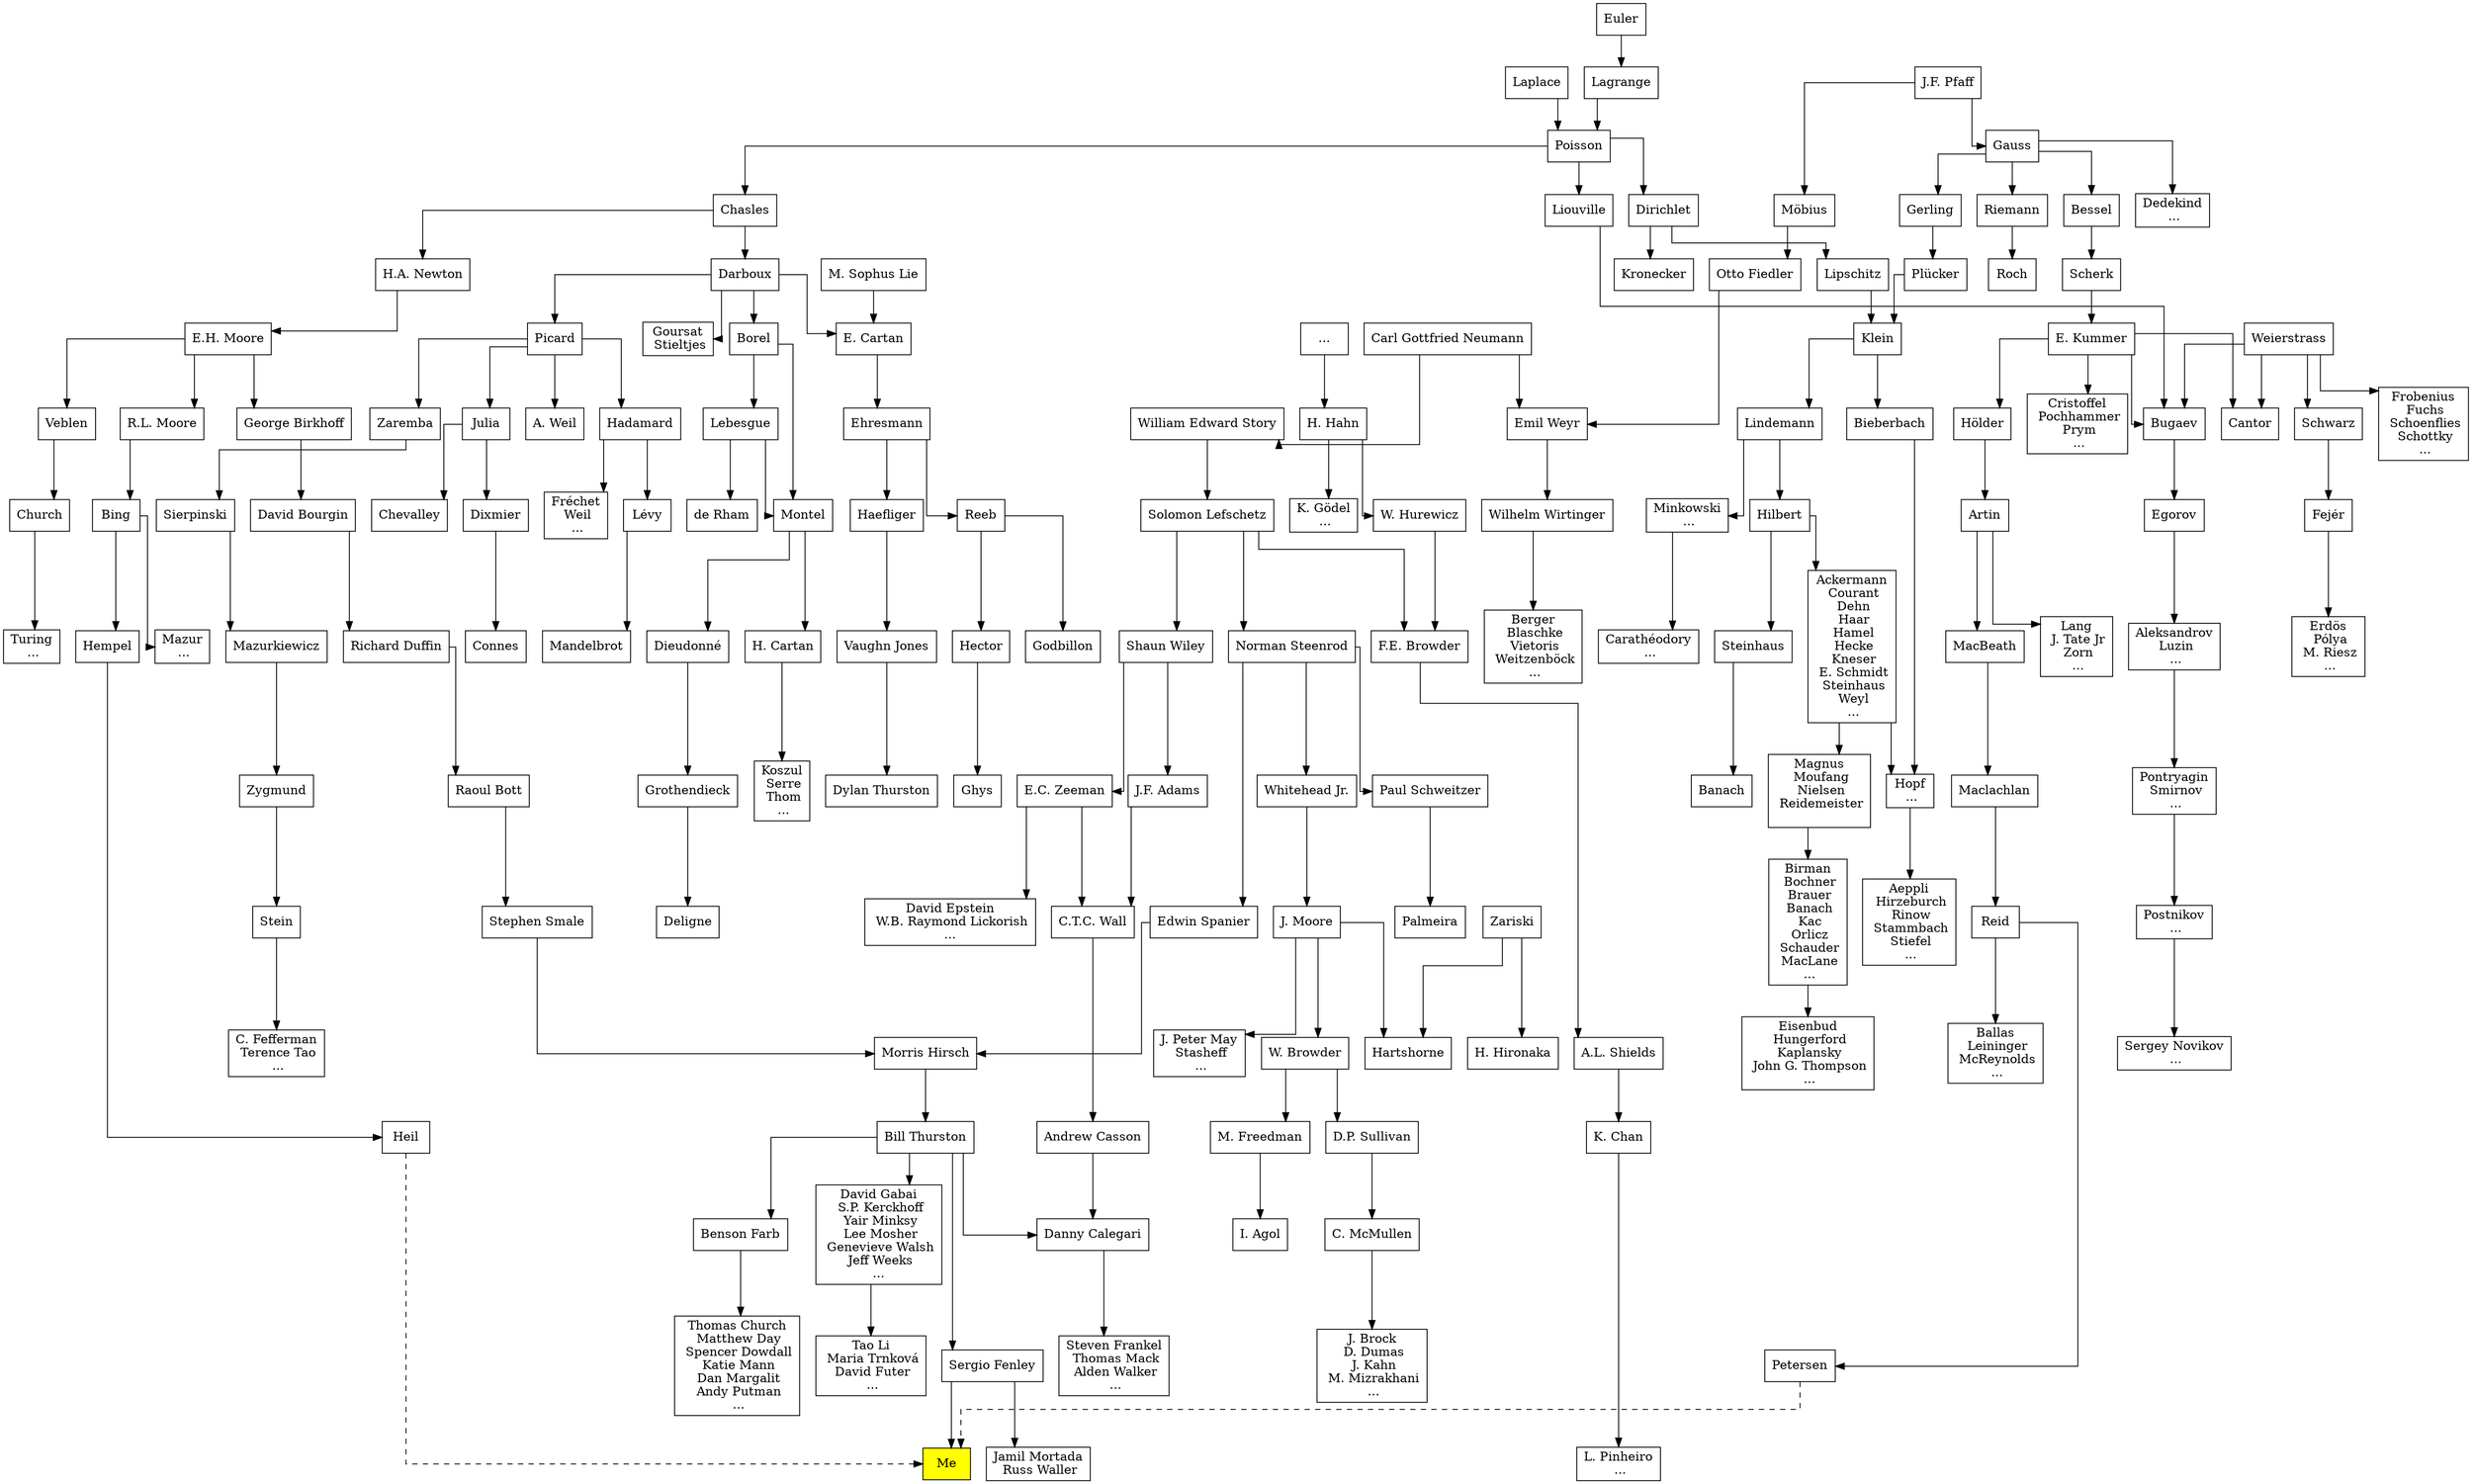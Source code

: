 digraph Tvs {
   node [shape=box] 

   {rank=same; "Bill Thurston"; "D.P. Sullivan"; "K. Chan"} #1975ish
   {rank=same; "Me"; "L. Pinheiro\n ..."; "Jamil Mortada\n Russ Waller"} #2015ish
   {rank=same; "Chasles"; "M&ouml;bius"} ##1786
   {rank=same; "Petersen"; "Tao Li\n Maria Trnkov&aacute;\n David Futer\n ..."}

   "Me" [style=filled, fillcolor=yellow]

   "Bill Thurston" -> "David Gabai\n S.P. Kerckhoff\n Yair Minksy\n Lee Mosher\n Genevieve Walsh\n Jeff Weeks\n..." -> "Tao Li\n Maria Trnkov&aacute;\n David Futer\n ..."

   "Bill Thurston" -> "Sergio Fenley" -> "Me"
   "Sergio Fenley" -> "Jamil Mortada\n Russ Waller"

   "Bill Thurston" -> "Danny Calegari"

   "Bill Thurston" -> "Benson Farb" -> "Thomas Church\n Matthew Day\n Spencer Dowdall\n Katie Mann\n Dan Margalit\n Andy Putman\n ..."

   "Shaun Wiley" -> "E.C. Zeeman" -> "C.T.C. Wall" -> "Andrew Casson" -> "Danny Calegari"

   "E.C. Zeeman" -> "David Epstein\n W.B. Raymond Lickorish\n..."

   "Danny Calegari" -> "Steven Frankel\n Thomas Mack\n Alden Walker\n ..."

   "Stephen Smale" -> "Morris Hirsch"

   "Carl Gottfried Neumann" -> "William Edward Story" -> "Solomon Lefschetz" -> "Shaun Wiley" -> "J.F. Adams" -> "C.T.C. Wall"

   "Carl Gottfried Neumann" -> "Emil Weyr" -> "Wilhelm Wirtinger" -> "Berger\n Blaschke\n Vietoris\n Weitzenb&ouml;ck\n ..."

   "J.F. Pfaff" -> "M&ouml;bius" -> "Otto Fiedler" -> "Emil Weyr"
   "J.F. Pfaff" -> "Gauss" -> "Riemann" -> "Roch"

   "Gauss" -> "Gerling" -> "Pl&uuml;cker" -> "Klein"
   "Gauss" -> "Bessel" -> "Scherk" -> "E. Kummer" -> "Bugaev"
   "Gauss" -> "Dedekind\n ..."

   "Klein" -> "Lindemann" -> "Minkowski\n ..." -> "Carath&eacute;odory\n ..."

   "E. Kummer" -> "H&ouml;lder" -> "Artin" -> "MacBeath" -> "Maclachlan" -> "Reid" -> "Petersen"
   "Reid" -> "Ballas\n Leininger\n McReynolds\n ..."
   "Petersen" -> "Me" [style="dashed"]

   "E. Kummer" -> "Cantor"
   "E. Kummer" -> "Cristoffel\n Pochhammer\n Prym\n ..."

   "Artin" -> "Lang\n J. Tate Jr\n Zorn\n ..."

   "Lindemann" -> "Hilbert" -> "Ackermann\n Courant\n Dehn\n Haar\n Hamel\n Hecke\n Kneser\n E. Schmidt\n Steinhaus\n Weyl\n ..." -> "Magnus\n Moufang\n Nielsen\n Reidemeister\n " -> "Birman\n Bochner\n Brauer\n Banach\n Kac\n Orlicz\n Schauder\n MacLane\n ..." -> "Eisenbud\n Hungerford\n Kaplansky\n John G. Thompson\n ..."

   "Hilbert" -> "Steinhaus" -> "Banach"

   "Ackermann\n Courant\n Dehn\n Haar\n Hamel\n Hecke\n Kneser\n E. Schmidt\n Steinhaus\n Weyl\n ..." -> "Hopf\n ..."

   "Solomon Lefschetz" -> "Norman Steenrod" -> "Edwin Spanier" -> "Morris Hirsch" -> "Bill Thurston"
   "Solomon Lefschetz" -> "F.E. Browder"

   "..." -> "H. Hahn" -> "W. Hurewicz" -> "F.E. Browder" -> "A.L. Shields" -> "K. Chan" -> "L. Pinheiro\n ..."

   "H. Hahn" -> "K. G&ouml;del\n ..."

   "Norman Steenrod" -> "Paul Schweitzer" -> "Palmeira"
   "Norman Steenrod" -> "Whitehead Jr." -> "J. Moore" -> "W. Browder" -> "M. Freedman" -> "I. Agol"

   "W. Browder" -> "D.P. Sullivan" -> "C. McMullen" -> "J. Brock\n D. Dumas\n J. Kahn\n M. Mizrakhani\n ..."

   "J. Moore" -> "J. Peter May\n Stasheff\n ..."
   "J. Moore" -> "Hartshorne"

   "Zariski" -> "Hartshorne"
   "Zariski" -> "H. Hironaka"

   "Chasles" -> "H.A. Newton" -> "E.H. Moore" -> "George Birkhoff" -> "David Bourgin" -> "Richard Duffin" -> "Raoul Bott" -> "Stephen Smale"

   "E.H. Moore" -> "Veblen" -> "Church" -> "Turing\n ..."
   "E.H. Moore" -> "R.L. Moore" -> "Bing" -> "Mazur\n ..."
   "Bing" -> "Hempel" -> "Heil"
   "Heil" -> "Me" [style="dashed"]

   "Euler" -> "Lagrange" -> "Poisson"
   "Poisson" -> "Dirichlet" -> "Kronecker"
   "Dirichlet" -> "Lipschitz" -> "Klein" -> "Bieberbach" -> "Hopf\n ..." -> "Aeppli\n Hirzeburch\n Rinow\n Stammbach\n Stiefel\n ..."
   "Poisson" -> "Liouville" -> "Bugaev" -> "Egorov" -> "Aleksandrov\n Luzin\n ..." -> "Pontryagin\n Smirnov\n ..." -> "Postnikov\n ..." -> "Sergey Novikov\n ..."

   "Weierstrass" -> "Bugaev" 
   "Weierstrass" -> "Cantor"
   "Weierstrass" -> "Frobenius\n Fuchs\n Schoenflies\n Schottky\n ..."
   "Weierstrass" -> "Schwarz" -> "Fej&eacute;r" -> "Erd&ouml;s\n P&oacute;lya\n M. Riesz\n ..."

   "Laplace" -> "Poisson" -> "Chasles" -> "Darboux" -> "E. Cartan" -> "Ehresmann" -> "Haefliger" -> "Vaughn Jones" -> "Dylan Thurston"
   "Ehresmann" -> "Reeb" -> "Godbillon"
   "Reeb" -> "Hector" -> "Ghys"

   "Darboux" -> "Borel" -> "Lebesgue" -> "de Rham"
   "Lebesgue" -> "Montel" -> "H. Cartan" -> "Koszul\n Serre\n Thom\n ..."
   "Borel" -> "Montel" -> "Dieudonn&eacute;" -> "Grothendieck" -> "Deligne" 

   "Darboux" -> "Picard" -> "Hadamard" -> "Fr&eacute;chet\n Weil\n ..."
   "Hadamard" -> "L&eacute;vy" -> "Mandelbrot"

   "Picard" -> "Julia" -> "Chevalley"
   "Julia" -> "Dixmier" -> "Connes"

   "Picard" -> "Zaremba" -> "Sierpinski" -> "Mazurkiewicz" -> "Zygmund" -> "Stein" -> "C. Fefferman\n Terence Tao\n ..."

   "Picard" -> "A. Weil"

   "Darboux" -> "Goursat\n Stieltjes" 

   "M. Sophus Lie" -> "E. Cartan"

   splines=ortho
	overlap=false
	fontsize=12;
}

